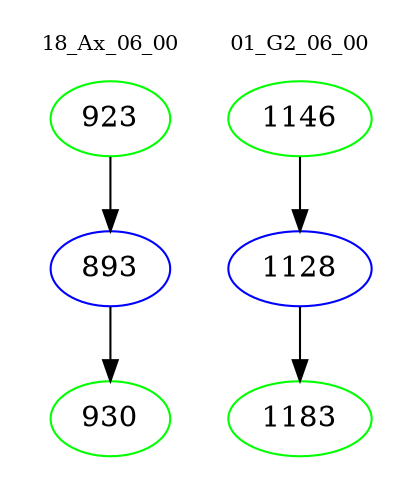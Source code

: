 digraph{
subgraph cluster_0 {
color = white
label = "18_Ax_06_00";
fontsize=10;
T0_923 [label="923", color="green"]
T0_923 -> T0_893 [color="black"]
T0_893 [label="893", color="blue"]
T0_893 -> T0_930 [color="black"]
T0_930 [label="930", color="green"]
}
subgraph cluster_1 {
color = white
label = "01_G2_06_00";
fontsize=10;
T1_1146 [label="1146", color="green"]
T1_1146 -> T1_1128 [color="black"]
T1_1128 [label="1128", color="blue"]
T1_1128 -> T1_1183 [color="black"]
T1_1183 [label="1183", color="green"]
}
}
